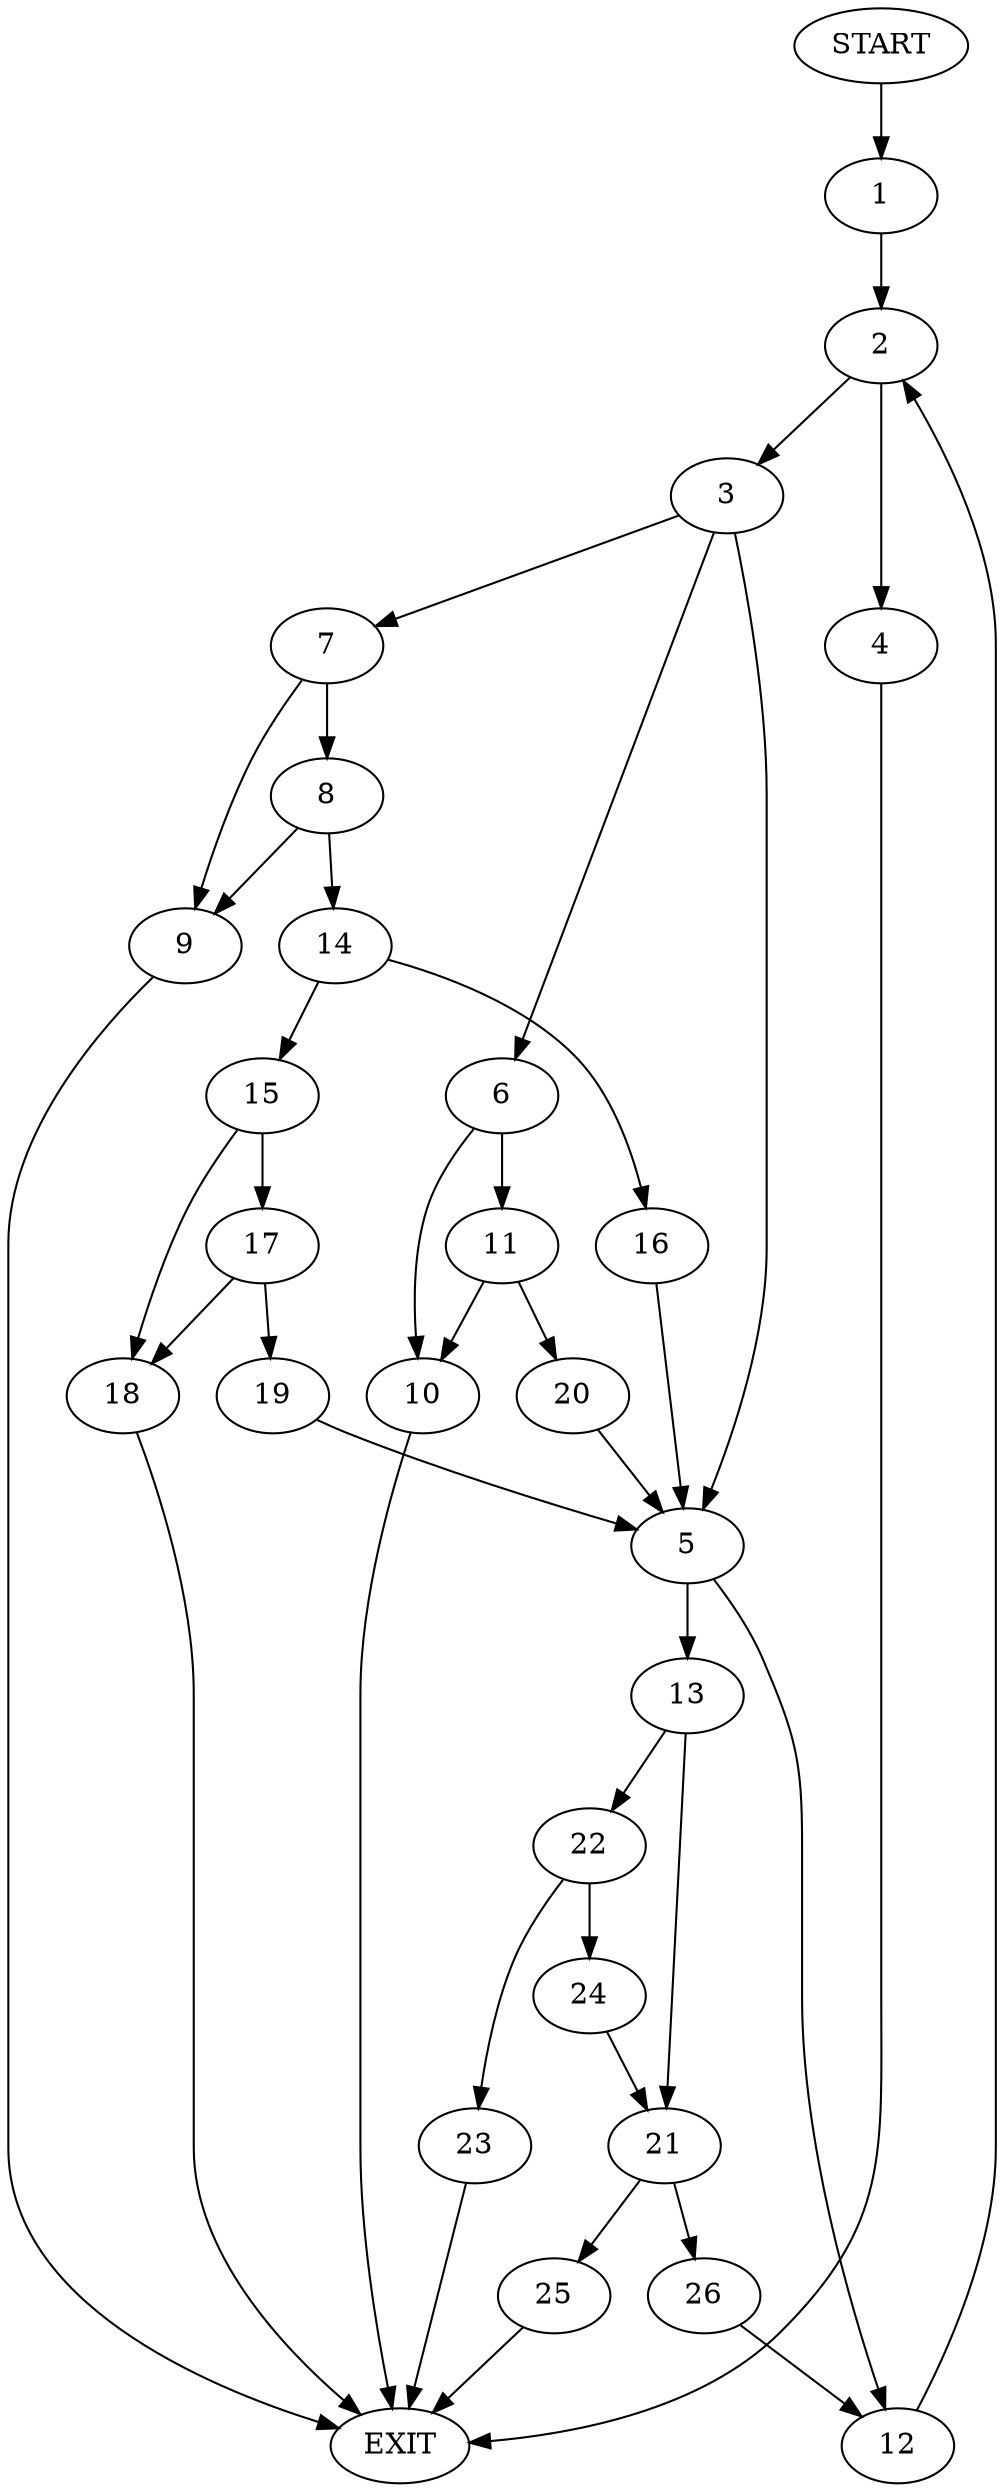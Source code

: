 digraph {
0 [label="START"]
27 [label="EXIT"]
0 -> 1
1 -> 2
2 -> 3
2 -> 4
3 -> 5
3 -> 6
3 -> 7
4 -> 27
7 -> 8
7 -> 9
6 -> 10
6 -> 11
5 -> 12
5 -> 13
8 -> 14
8 -> 9
9 -> 27
14 -> 15
14 -> 16
15 -> 17
15 -> 18
16 -> 5
17 -> 18
17 -> 19
18 -> 27
19 -> 5
11 -> 10
11 -> 20
10 -> 27
20 -> 5
12 -> 2
13 -> 21
13 -> 22
22 -> 23
22 -> 24
21 -> 25
21 -> 26
24 -> 21
23 -> 27
25 -> 27
26 -> 12
}
